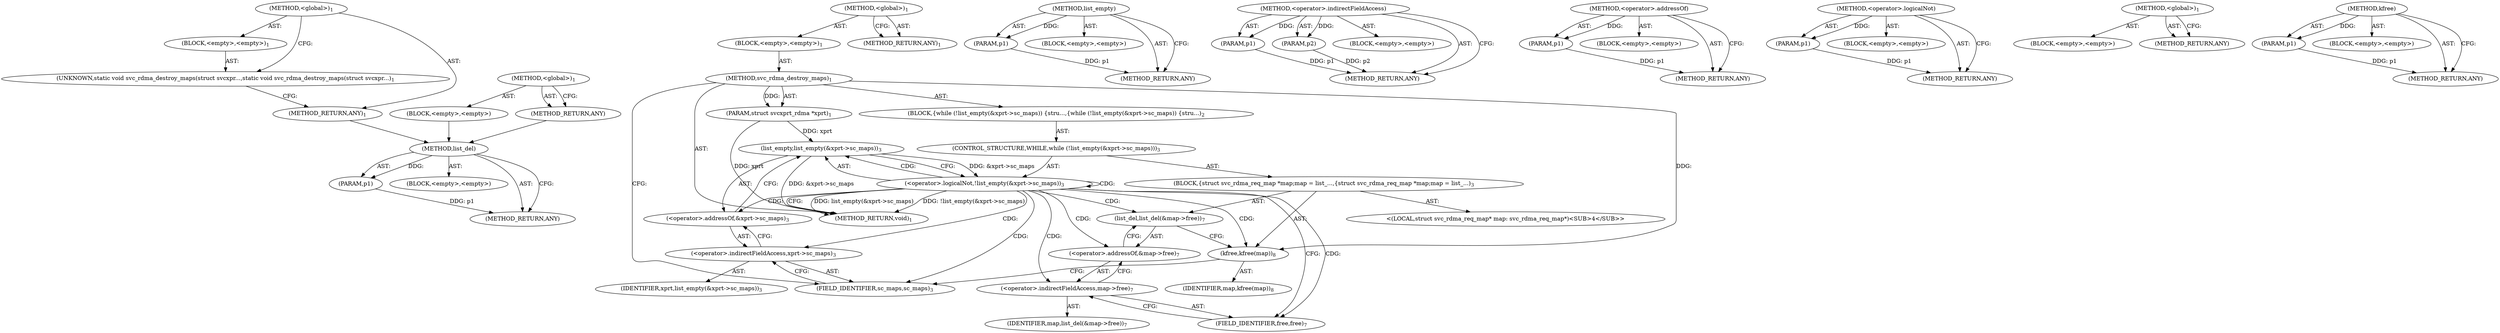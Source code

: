 digraph "&lt;global&gt;" {
vulnerable_63 [label=<(METHOD,list_del)>];
vulnerable_64 [label=<(PARAM,p1)>];
vulnerable_65 [label=<(BLOCK,&lt;empty&gt;,&lt;empty&gt;)>];
vulnerable_66 [label=<(METHOD_RETURN,ANY)>];
vulnerable_6 [label=<(METHOD,&lt;global&gt;)<SUB>1</SUB>>];
vulnerable_7 [label=<(BLOCK,&lt;empty&gt;,&lt;empty&gt;)<SUB>1</SUB>>];
vulnerable_8 [label=<(METHOD,svc_rdma_destroy_maps)<SUB>1</SUB>>];
vulnerable_9 [label=<(PARAM,struct svcxprt_rdma *xprt)<SUB>1</SUB>>];
vulnerable_10 [label=<(BLOCK,{
	while (!list_empty(&amp;xprt-&gt;sc_maps)) {
		stru...,{
	while (!list_empty(&amp;xprt-&gt;sc_maps)) {
		stru...)<SUB>2</SUB>>];
vulnerable_11 [label=<(CONTROL_STRUCTURE,WHILE,while (!list_empty(&amp;xprt-&gt;sc_maps)))<SUB>3</SUB>>];
vulnerable_12 [label=<(&lt;operator&gt;.logicalNot,!list_empty(&amp;xprt-&gt;sc_maps))<SUB>3</SUB>>];
vulnerable_13 [label=<(list_empty,list_empty(&amp;xprt-&gt;sc_maps))<SUB>3</SUB>>];
vulnerable_14 [label=<(&lt;operator&gt;.addressOf,&amp;xprt-&gt;sc_maps)<SUB>3</SUB>>];
vulnerable_15 [label=<(&lt;operator&gt;.indirectFieldAccess,xprt-&gt;sc_maps)<SUB>3</SUB>>];
vulnerable_16 [label=<(IDENTIFIER,xprt,list_empty(&amp;xprt-&gt;sc_maps))<SUB>3</SUB>>];
vulnerable_17 [label=<(FIELD_IDENTIFIER,sc_maps,sc_maps)<SUB>3</SUB>>];
vulnerable_18 [label=<(BLOCK,{
		struct svc_rdma_req_map *map;
		map = list_...,{
		struct svc_rdma_req_map *map;
		map = list_...)<SUB>3</SUB>>];
vulnerable_19 [label="<(LOCAL,struct svc_rdma_req_map* map: svc_rdma_req_map*)<SUB>4</SUB>>"];
vulnerable_20 [label=<(list_del,list_del(&amp;map-&gt;free))<SUB>7</SUB>>];
vulnerable_21 [label=<(&lt;operator&gt;.addressOf,&amp;map-&gt;free)<SUB>7</SUB>>];
vulnerable_22 [label=<(&lt;operator&gt;.indirectFieldAccess,map-&gt;free)<SUB>7</SUB>>];
vulnerable_23 [label=<(IDENTIFIER,map,list_del(&amp;map-&gt;free))<SUB>7</SUB>>];
vulnerable_24 [label=<(FIELD_IDENTIFIER,free,free)<SUB>7</SUB>>];
vulnerable_25 [label=<(kfree,kfree(map))<SUB>8</SUB>>];
vulnerable_26 [label=<(IDENTIFIER,map,kfree(map))<SUB>8</SUB>>];
vulnerable_27 [label=<(METHOD_RETURN,void)<SUB>1</SUB>>];
vulnerable_29 [label=<(METHOD_RETURN,ANY)<SUB>1</SUB>>];
vulnerable_50 [label=<(METHOD,list_empty)>];
vulnerable_51 [label=<(PARAM,p1)>];
vulnerable_52 [label=<(BLOCK,&lt;empty&gt;,&lt;empty&gt;)>];
vulnerable_53 [label=<(METHOD_RETURN,ANY)>];
vulnerable_58 [label=<(METHOD,&lt;operator&gt;.indirectFieldAccess)>];
vulnerable_59 [label=<(PARAM,p1)>];
vulnerable_60 [label=<(PARAM,p2)>];
vulnerable_61 [label=<(BLOCK,&lt;empty&gt;,&lt;empty&gt;)>];
vulnerable_62 [label=<(METHOD_RETURN,ANY)>];
vulnerable_54 [label=<(METHOD,&lt;operator&gt;.addressOf)>];
vulnerable_55 [label=<(PARAM,p1)>];
vulnerable_56 [label=<(BLOCK,&lt;empty&gt;,&lt;empty&gt;)>];
vulnerable_57 [label=<(METHOD_RETURN,ANY)>];
vulnerable_46 [label=<(METHOD,&lt;operator&gt;.logicalNot)>];
vulnerable_47 [label=<(PARAM,p1)>];
vulnerable_48 [label=<(BLOCK,&lt;empty&gt;,&lt;empty&gt;)>];
vulnerable_49 [label=<(METHOD_RETURN,ANY)>];
vulnerable_40 [label=<(METHOD,&lt;global&gt;)<SUB>1</SUB>>];
vulnerable_41 [label=<(BLOCK,&lt;empty&gt;,&lt;empty&gt;)>];
vulnerable_42 [label=<(METHOD_RETURN,ANY)>];
vulnerable_67 [label=<(METHOD,kfree)>];
vulnerable_68 [label=<(PARAM,p1)>];
vulnerable_69 [label=<(BLOCK,&lt;empty&gt;,&lt;empty&gt;)>];
vulnerable_70 [label=<(METHOD_RETURN,ANY)>];
fixed_6 [label=<(METHOD,&lt;global&gt;)<SUB>1</SUB>>];
fixed_7 [label=<(BLOCK,&lt;empty&gt;,&lt;empty&gt;)<SUB>1</SUB>>];
fixed_8 [label=<(UNKNOWN,static void svc_rdma_destroy_maps(struct svcxpr...,static void svc_rdma_destroy_maps(struct svcxpr...)<SUB>1</SUB>>];
fixed_9 [label=<(METHOD_RETURN,ANY)<SUB>1</SUB>>];
fixed_14 [label=<(METHOD,&lt;global&gt;)<SUB>1</SUB>>];
fixed_15 [label=<(BLOCK,&lt;empty&gt;,&lt;empty&gt;)>];
fixed_16 [label=<(METHOD_RETURN,ANY)>];
vulnerable_63 -> vulnerable_64  [key=0, label="AST: "];
vulnerable_63 -> vulnerable_64  [key=1, label="DDG: "];
vulnerable_63 -> vulnerable_65  [key=0, label="AST: "];
vulnerable_63 -> vulnerable_66  [key=0, label="AST: "];
vulnerable_63 -> vulnerable_66  [key=1, label="CFG: "];
vulnerable_64 -> vulnerable_66  [key=0, label="DDG: p1"];
vulnerable_6 -> vulnerable_7  [key=0, label="AST: "];
vulnerable_6 -> vulnerable_29  [key=0, label="AST: "];
vulnerable_6 -> vulnerable_29  [key=1, label="CFG: "];
vulnerable_7 -> vulnerable_8  [key=0, label="AST: "];
vulnerable_8 -> vulnerable_9  [key=0, label="AST: "];
vulnerable_8 -> vulnerable_9  [key=1, label="DDG: "];
vulnerable_8 -> vulnerable_10  [key=0, label="AST: "];
vulnerable_8 -> vulnerable_27  [key=0, label="AST: "];
vulnerable_8 -> vulnerable_17  [key=0, label="CFG: "];
vulnerable_8 -> vulnerable_25  [key=0, label="DDG: "];
vulnerable_9 -> vulnerable_27  [key=0, label="DDG: xprt"];
vulnerable_9 -> vulnerable_13  [key=0, label="DDG: xprt"];
vulnerable_10 -> vulnerable_11  [key=0, label="AST: "];
vulnerable_11 -> vulnerable_12  [key=0, label="AST: "];
vulnerable_11 -> vulnerable_18  [key=0, label="AST: "];
vulnerable_12 -> vulnerable_13  [key=0, label="AST: "];
vulnerable_12 -> vulnerable_13  [key=1, label="CDG: "];
vulnerable_12 -> vulnerable_27  [key=0, label="CFG: "];
vulnerable_12 -> vulnerable_27  [key=1, label="DDG: list_empty(&amp;xprt-&gt;sc_maps)"];
vulnerable_12 -> vulnerable_27  [key=2, label="DDG: !list_empty(&amp;xprt-&gt;sc_maps)"];
vulnerable_12 -> vulnerable_24  [key=0, label="CFG: "];
vulnerable_12 -> vulnerable_24  [key=1, label="CDG: "];
vulnerable_12 -> vulnerable_12  [key=0, label="CDG: "];
vulnerable_12 -> vulnerable_17  [key=0, label="CDG: "];
vulnerable_12 -> vulnerable_15  [key=0, label="CDG: "];
vulnerable_12 -> vulnerable_21  [key=0, label="CDG: "];
vulnerable_12 -> vulnerable_14  [key=0, label="CDG: "];
vulnerable_12 -> vulnerable_20  [key=0, label="CDG: "];
vulnerable_12 -> vulnerable_25  [key=0, label="CDG: "];
vulnerable_12 -> vulnerable_22  [key=0, label="CDG: "];
vulnerable_13 -> vulnerable_14  [key=0, label="AST: "];
vulnerable_13 -> vulnerable_12  [key=0, label="CFG: "];
vulnerable_13 -> vulnerable_12  [key=1, label="DDG: &amp;xprt-&gt;sc_maps"];
vulnerable_13 -> vulnerable_27  [key=0, label="DDG: &amp;xprt-&gt;sc_maps"];
vulnerable_14 -> vulnerable_15  [key=0, label="AST: "];
vulnerable_14 -> vulnerable_13  [key=0, label="CFG: "];
vulnerable_15 -> vulnerable_16  [key=0, label="AST: "];
vulnerable_15 -> vulnerable_17  [key=0, label="AST: "];
vulnerable_15 -> vulnerable_14  [key=0, label="CFG: "];
vulnerable_17 -> vulnerable_15  [key=0, label="CFG: "];
vulnerable_18 -> vulnerable_19  [key=0, label="AST: "];
vulnerable_18 -> vulnerable_20  [key=0, label="AST: "];
vulnerable_18 -> vulnerable_25  [key=0, label="AST: "];
vulnerable_20 -> vulnerable_21  [key=0, label="AST: "];
vulnerable_20 -> vulnerable_25  [key=0, label="CFG: "];
vulnerable_21 -> vulnerable_22  [key=0, label="AST: "];
vulnerable_21 -> vulnerable_20  [key=0, label="CFG: "];
vulnerable_22 -> vulnerable_23  [key=0, label="AST: "];
vulnerable_22 -> vulnerable_24  [key=0, label="AST: "];
vulnerable_22 -> vulnerable_21  [key=0, label="CFG: "];
vulnerable_24 -> vulnerable_22  [key=0, label="CFG: "];
vulnerable_25 -> vulnerable_26  [key=0, label="AST: "];
vulnerable_25 -> vulnerable_17  [key=0, label="CFG: "];
vulnerable_50 -> vulnerable_51  [key=0, label="AST: "];
vulnerable_50 -> vulnerable_51  [key=1, label="DDG: "];
vulnerable_50 -> vulnerable_52  [key=0, label="AST: "];
vulnerable_50 -> vulnerable_53  [key=0, label="AST: "];
vulnerable_50 -> vulnerable_53  [key=1, label="CFG: "];
vulnerable_51 -> vulnerable_53  [key=0, label="DDG: p1"];
vulnerable_58 -> vulnerable_59  [key=0, label="AST: "];
vulnerable_58 -> vulnerable_59  [key=1, label="DDG: "];
vulnerable_58 -> vulnerable_61  [key=0, label="AST: "];
vulnerable_58 -> vulnerable_60  [key=0, label="AST: "];
vulnerable_58 -> vulnerable_60  [key=1, label="DDG: "];
vulnerable_58 -> vulnerable_62  [key=0, label="AST: "];
vulnerable_58 -> vulnerable_62  [key=1, label="CFG: "];
vulnerable_59 -> vulnerable_62  [key=0, label="DDG: p1"];
vulnerable_60 -> vulnerable_62  [key=0, label="DDG: p2"];
vulnerable_54 -> vulnerable_55  [key=0, label="AST: "];
vulnerable_54 -> vulnerable_55  [key=1, label="DDG: "];
vulnerable_54 -> vulnerable_56  [key=0, label="AST: "];
vulnerable_54 -> vulnerable_57  [key=0, label="AST: "];
vulnerable_54 -> vulnerable_57  [key=1, label="CFG: "];
vulnerable_55 -> vulnerable_57  [key=0, label="DDG: p1"];
vulnerable_46 -> vulnerable_47  [key=0, label="AST: "];
vulnerable_46 -> vulnerable_47  [key=1, label="DDG: "];
vulnerable_46 -> vulnerable_48  [key=0, label="AST: "];
vulnerable_46 -> vulnerable_49  [key=0, label="AST: "];
vulnerable_46 -> vulnerable_49  [key=1, label="CFG: "];
vulnerable_47 -> vulnerable_49  [key=0, label="DDG: p1"];
vulnerable_40 -> vulnerable_41  [key=0, label="AST: "];
vulnerable_40 -> vulnerable_42  [key=0, label="AST: "];
vulnerable_40 -> vulnerable_42  [key=1, label="CFG: "];
vulnerable_67 -> vulnerable_68  [key=0, label="AST: "];
vulnerable_67 -> vulnerable_68  [key=1, label="DDG: "];
vulnerable_67 -> vulnerable_69  [key=0, label="AST: "];
vulnerable_67 -> vulnerable_70  [key=0, label="AST: "];
vulnerable_67 -> vulnerable_70  [key=1, label="CFG: "];
vulnerable_68 -> vulnerable_70  [key=0, label="DDG: p1"];
fixed_6 -> fixed_7  [key=0, label="AST: "];
fixed_6 -> fixed_9  [key=0, label="AST: "];
fixed_6 -> fixed_8  [key=0, label="CFG: "];
fixed_7 -> fixed_8  [key=0, label="AST: "];
fixed_8 -> fixed_9  [key=0, label="CFG: "];
fixed_9 -> vulnerable_63  [key=0];
fixed_14 -> fixed_15  [key=0, label="AST: "];
fixed_14 -> fixed_16  [key=0, label="AST: "];
fixed_14 -> fixed_16  [key=1, label="CFG: "];
fixed_15 -> vulnerable_63  [key=0];
fixed_16 -> vulnerable_63  [key=0];
}
